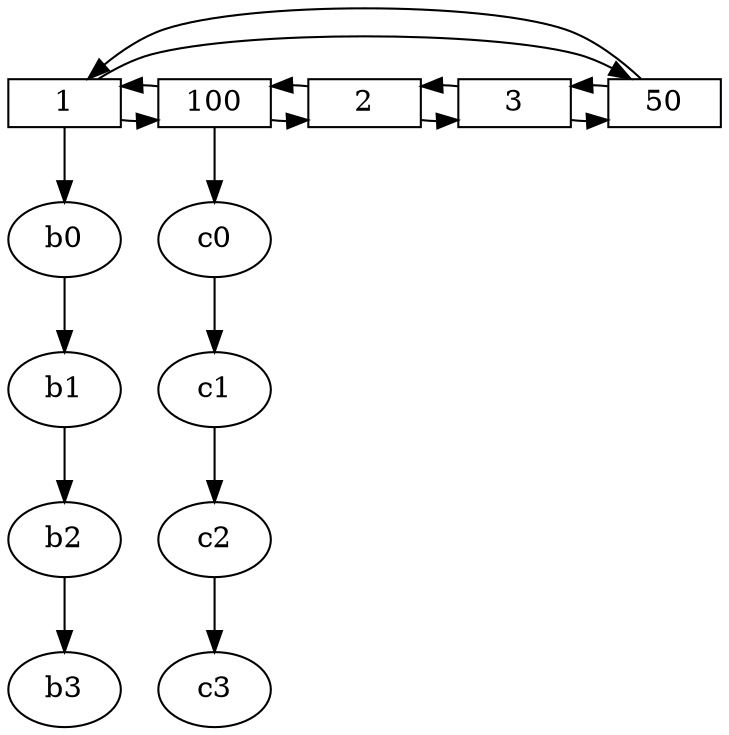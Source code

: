digraph ImagenesLC {
subgraph {
    
    node[shape = box,height=.1];
    
    nodeLCIMG1[label = "1",group=1];
    nodeLCIMG100[label = "100", group=1];
    nodeLCIMG2[label = "2", group=1];
    nodeLCIMG3[label = "3", group=1];
    nodeLCIMG50[label = "50", group=1];
    "nodeLCIMG1" -> "nodeLCIMG100";
    "nodeLCIMG1" -> "nodeLCIMG50";
    "nodeLCIMG100" -> "nodeLCIMG2";
    "nodeLCIMG100" -> "nodeLCIMG1";
    "nodeLCIMG2" -> "nodeLCIMG3";
    "nodeLCIMG2" -> "nodeLCIMG100";
    "nodeLCIMG3" -> "nodeLCIMG50";
    "nodeLCIMG3" -> "nodeLCIMG2";
    "nodeLCIMG50" -> "nodeLCIMG1";
    "nodeLCIMG50" -> "nodeLCIMG3";

    { rank = same; 
    nodeLCIMG1; 
    nodeLCIMG100; 
    nodeLCIMG2; 
    nodeLCIMG3; nodeLCIMG50;}
}

"nodeLCIMG1" -> b0;
"nodeLCIMG100" -> c0;
    subgraph {
        b0 -> b1 -> b2 -> b3;
        label = "Capas Imagen 1";
    }
    subgraph {
        c0 -> c1 -> c2 -> c3;
        label = "Capas Imagen 1";
    }
}
